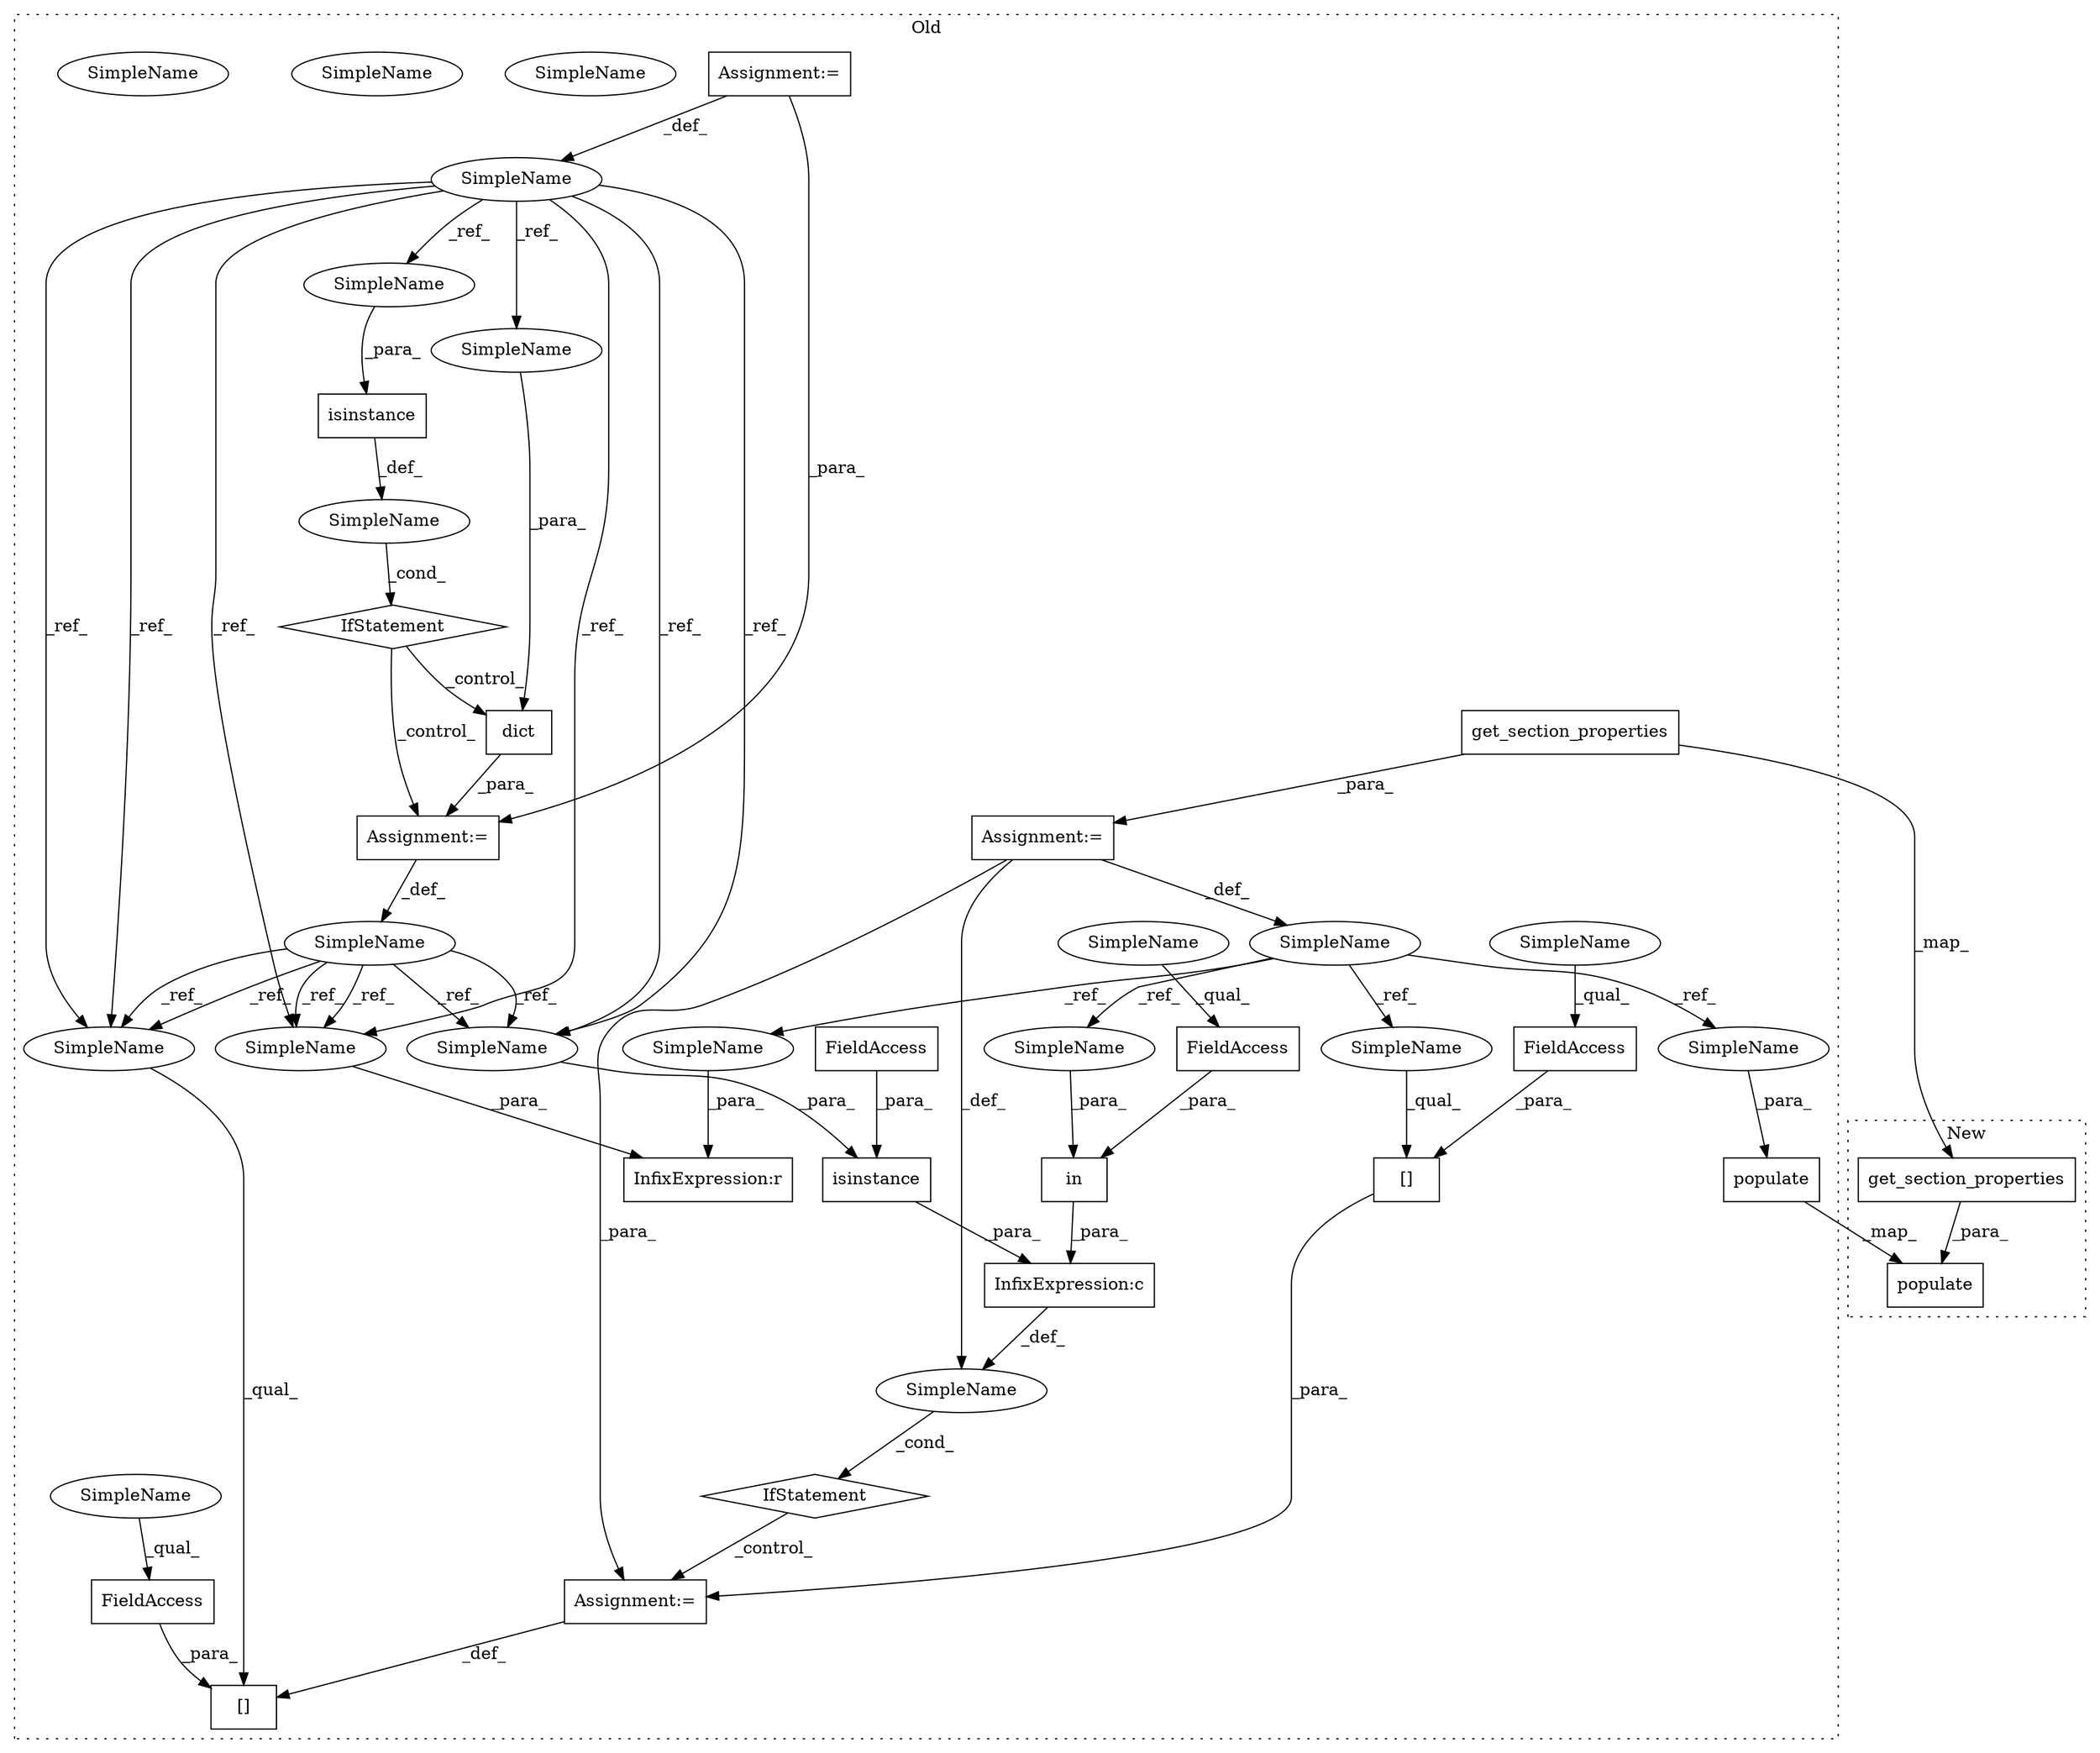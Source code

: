 digraph G {
subgraph cluster0 {
1 [label="get_section_properties" a="32" s="12926,12961" l="23,1" shape="box"];
4 [label="populate" a="32" s="12991,13010" l="9,1" shape="box"];
5 [label="[]" a="2" s="13517,13552" l="19,1" shape="box"];
6 [label="InfixExpression:c" a="27" s="13463" l="4" shape="box"];
7 [label="[]" a="2" s="13554,13581" l="11,1" shape="box"];
8 [label="InfixExpression:r" a="27" s="13650" l="4" shape="box"];
9 [label="in" a="105" s="13474" l="30" shape="box"];
10 [label="FieldAccess" a="22" s="13565" l="16" shape="box"];
11 [label="FieldAccess" a="22" s="13536" l="16" shape="box"];
12 [label="FieldAccess" a="22" s="13474" l="16" shape="box"];
13 [label="IfStatement" a="25" s="13424,13505" l="4,2" shape="diamond"];
14 [label="dict" a="32" s="13384,13407" l="5,1" shape="box"];
15 [label="SimpleName" a="42" s="" l="" shape="ellipse"];
16 [label="IfStatement" a="25" s="13307,13353" l="4,2" shape="diamond"];
17 [label="SimpleName" a="42" s="" l="" shape="ellipse"];
18 [label="Assignment:=" a="7" s="13553" l="1" shape="box"];
19 [label="SimpleName" a="42" s="13365" l="18" shape="ellipse"];
20 [label="SimpleName" a="42" s="12903" l="10" shape="ellipse"];
21 [label="SimpleName" a="42" s="13224" l="18" shape="ellipse"];
22 [label="isinstance" a="32" s="13428,13462" l="11,1" shape="box"];
23 [label="FieldAccess" a="22" s="13458" l="4" shape="box"];
24 [label="isinstance" a="32" s="13311,13352" l="11,1" shape="box"];
25 [label="Assignment:=" a="7" s="13383" l="1" shape="box"];
26 [label="Assignment:=" a="7" s="12913" l="1" shape="box"];
27 [label="Assignment:=" a="7" s="13242" l="1" shape="box"];
28 [label="SimpleName" a="42" s="13517" l="18" shape="ellipse"];
29 [label="SimpleName" a="42" s="13389" l="18" shape="ellipse"];
30 [label="SimpleName" a="42" s="13439" l="18" shape="ellipse"];
31 [label="SimpleName" a="42" s="13322" l="18" shape="ellipse"];
32 [label="SimpleName" a="42" s="13654" l="18" shape="ellipse"];
33 [label="SimpleName" a="42" s="13565" l="11" shape="ellipse"];
34 [label="SimpleName" a="42" s="13474" l="11" shape="ellipse"];
35 [label="SimpleName" a="42" s="13536" l="11" shape="ellipse"];
36 [label="SimpleName" a="42" s="13654" l="18" shape="ellipse"];
37 [label="SimpleName" a="42" s="13517" l="18" shape="ellipse"];
38 [label="SimpleName" a="42" s="13439" l="18" shape="ellipse"];
39 [label="SimpleName" a="42" s="13640" l="10" shape="ellipse"];
40 [label="SimpleName" a="42" s="13554" l="10" shape="ellipse"];
41 [label="SimpleName" a="42" s="13494" l="10" shape="ellipse"];
42 [label="SimpleName" a="42" s="13000" l="10" shape="ellipse"];
label = "Old";
style="dotted";
}
subgraph cluster1 {
2 [label="get_section_properties" a="32" s="12328,12363" l="23,1" shape="box"];
3 [label="populate" a="32" s="12307,12364" l="9,1" shape="box"];
label = "New";
style="dotted";
}
1 -> 26 [label="_para_"];
1 -> 2 [label="_map_"];
2 -> 3 [label="_para_"];
4 -> 3 [label="_map_"];
6 -> 17 [label="_def_"];
7 -> 18 [label="_para_"];
9 -> 6 [label="_para_"];
10 -> 7 [label="_para_"];
11 -> 5 [label="_para_"];
12 -> 9 [label="_para_"];
13 -> 18 [label="_control_"];
14 -> 25 [label="_para_"];
15 -> 16 [label="_cond_"];
16 -> 25 [label="_control_"];
16 -> 14 [label="_control_"];
17 -> 13 [label="_cond_"];
18 -> 5 [label="_def_"];
19 -> 36 [label="_ref_"];
19 -> 36 [label="_ref_"];
19 -> 37 [label="_ref_"];
19 -> 38 [label="_ref_"];
19 -> 38 [label="_ref_"];
19 -> 37 [label="_ref_"];
20 -> 42 [label="_ref_"];
20 -> 40 [label="_ref_"];
20 -> 41 [label="_ref_"];
20 -> 39 [label="_ref_"];
21 -> 38 [label="_ref_"];
21 -> 37 [label="_ref_"];
21 -> 31 [label="_ref_"];
21 -> 36 [label="_ref_"];
21 -> 37 [label="_ref_"];
21 -> 29 [label="_ref_"];
21 -> 38 [label="_ref_"];
21 -> 36 [label="_ref_"];
22 -> 6 [label="_para_"];
23 -> 22 [label="_para_"];
24 -> 15 [label="_def_"];
25 -> 19 [label="_def_"];
26 -> 20 [label="_def_"];
26 -> 17 [label="_def_"];
26 -> 18 [label="_para_"];
27 -> 21 [label="_def_"];
27 -> 25 [label="_para_"];
29 -> 14 [label="_para_"];
31 -> 24 [label="_para_"];
33 -> 10 [label="_qual_"];
34 -> 12 [label="_qual_"];
35 -> 11 [label="_qual_"];
36 -> 8 [label="_para_"];
37 -> 5 [label="_qual_"];
38 -> 22 [label="_para_"];
39 -> 8 [label="_para_"];
40 -> 7 [label="_qual_"];
41 -> 9 [label="_para_"];
42 -> 4 [label="_para_"];
}